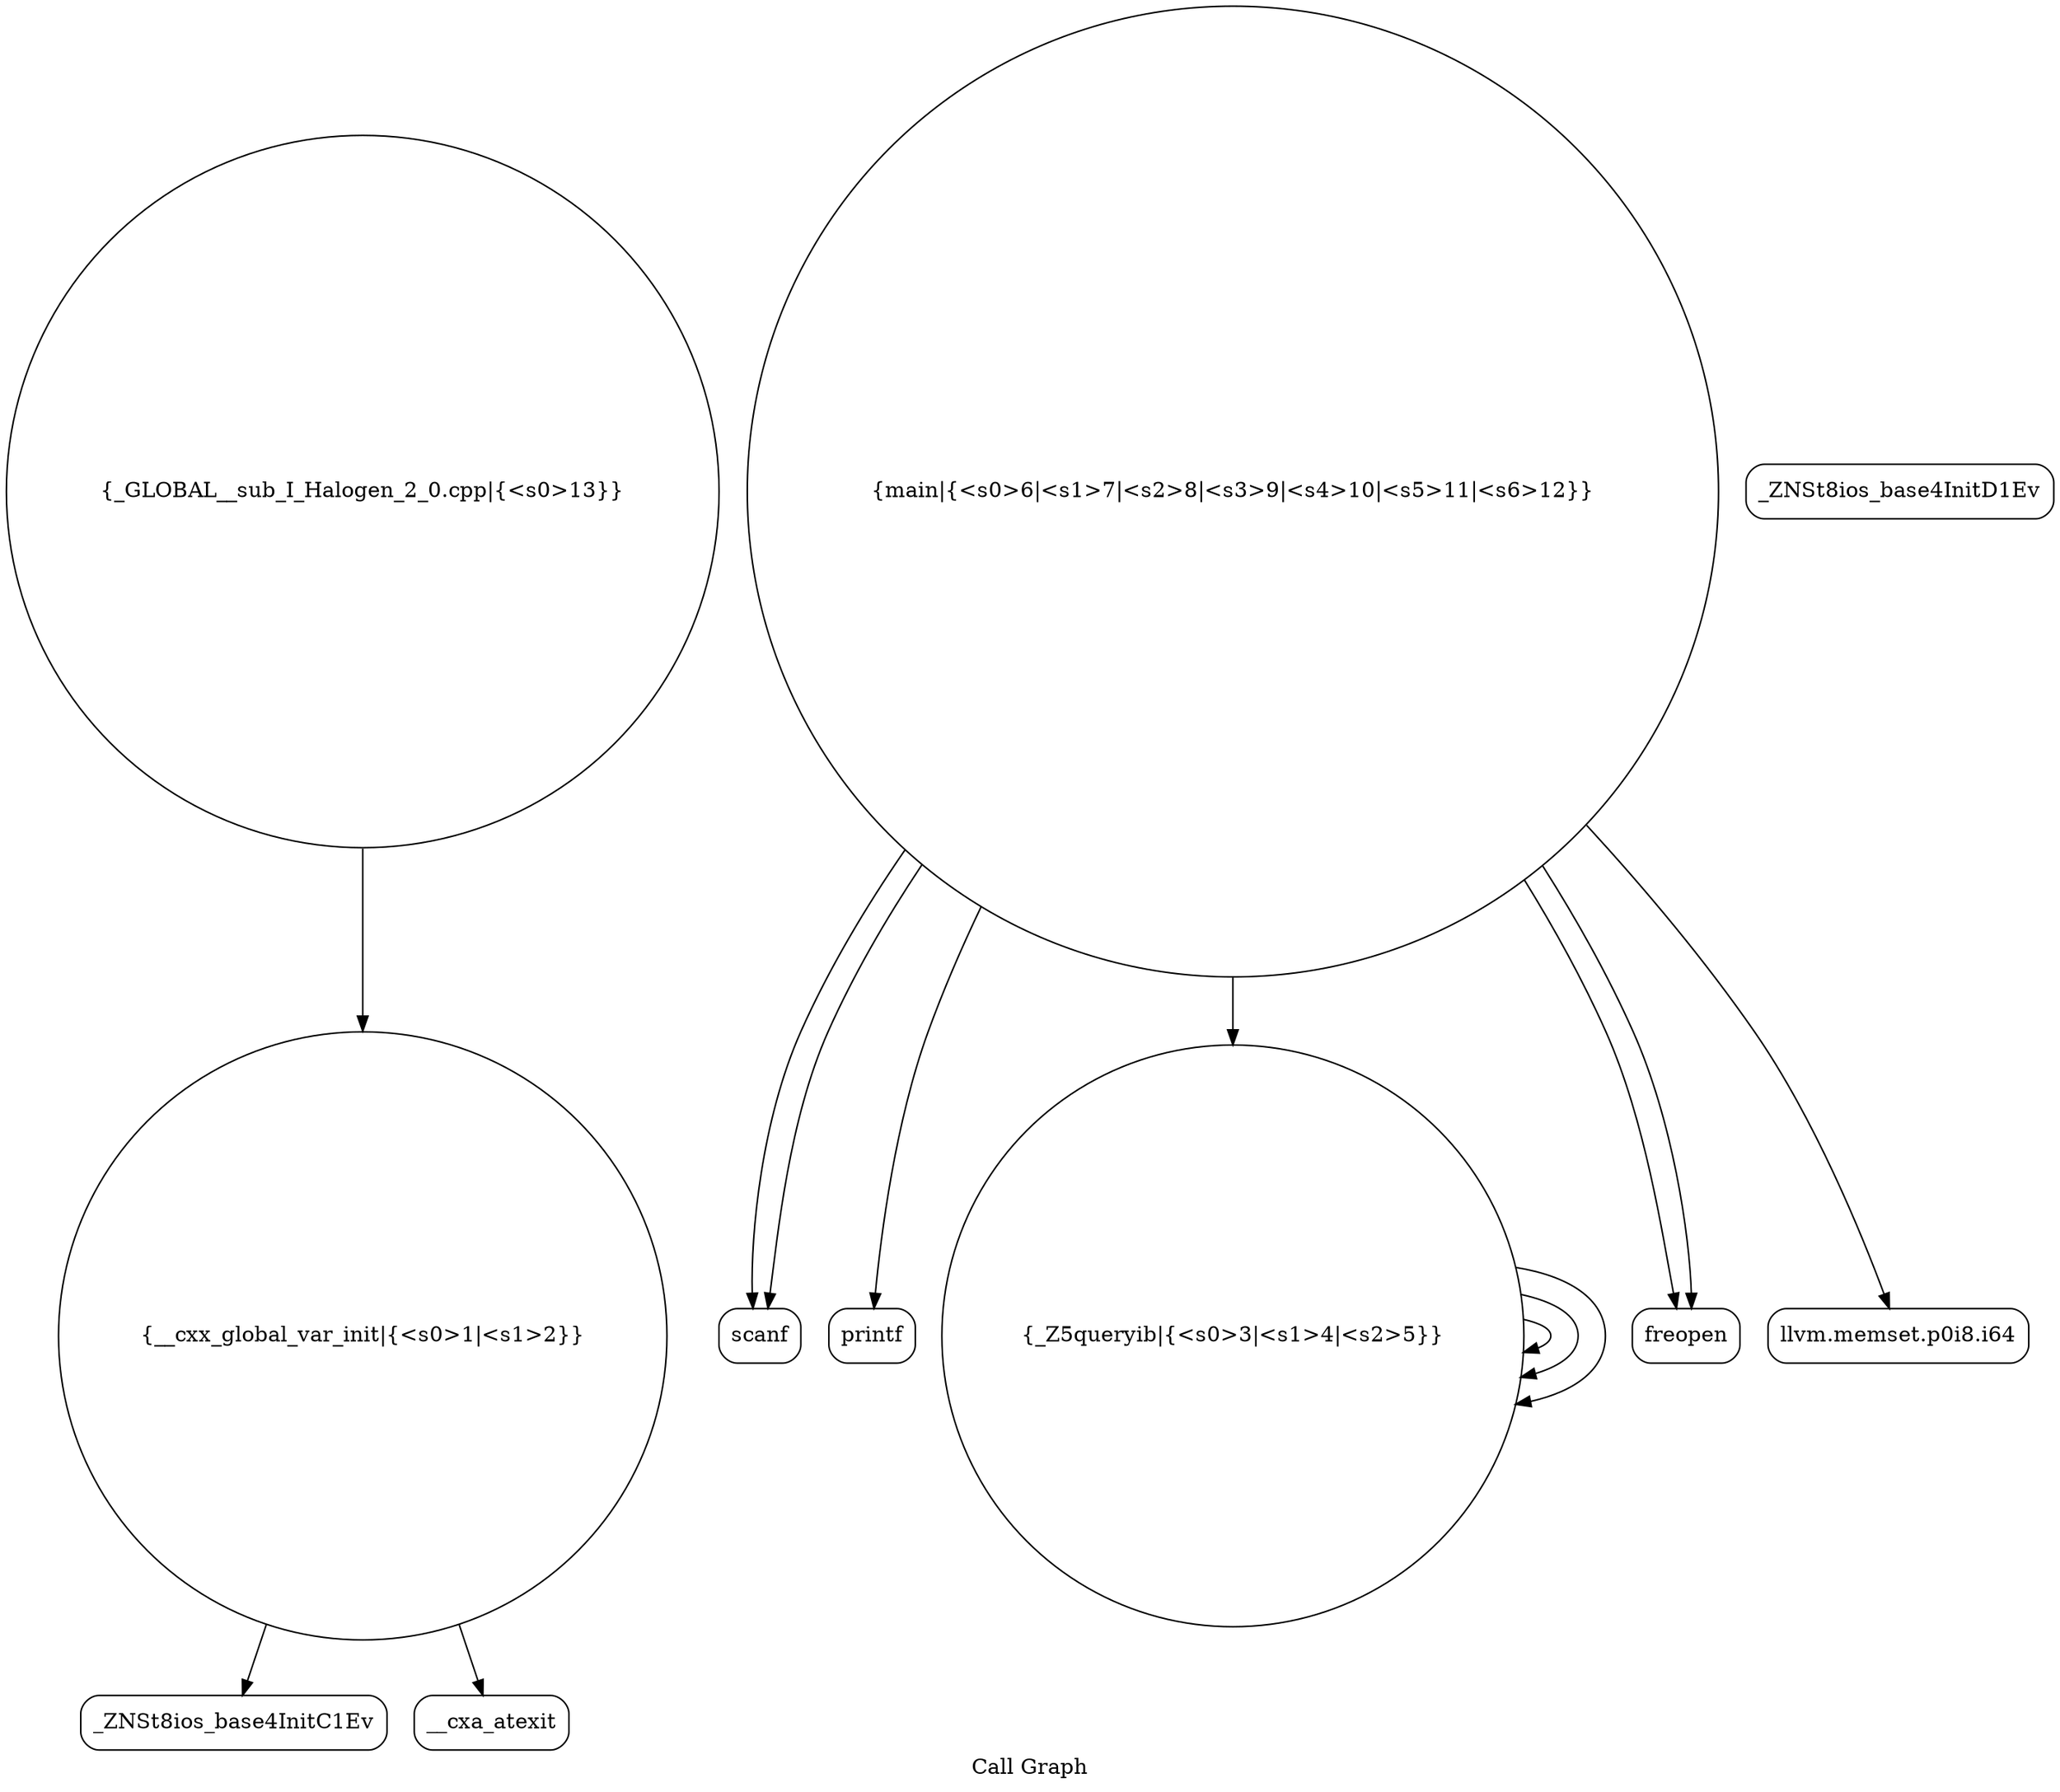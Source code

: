 digraph "Call Graph" {
	label="Call Graph";

	Node0x55f95075b500 [shape=record,shape=circle,label="{__cxx_global_var_init|{<s0>1|<s1>2}}"];
	Node0x55f95075b500:s0 -> Node0x55f95075b990[color=black];
	Node0x55f95075b500:s1 -> Node0x55f95075ba90[color=black];
	Node0x55f95075bc90 [shape=record,shape=Mrecord,label="{scanf}"];
	Node0x55f95075ba10 [shape=record,shape=Mrecord,label="{_ZNSt8ios_base4InitD1Ev}"];
	Node0x55f95075bd90 [shape=record,shape=Mrecord,label="{printf}"];
	Node0x55f95075bb10 [shape=record,shape=circle,label="{_Z5queryib|{<s0>3|<s1>4|<s2>5}}"];
	Node0x55f95075bb10:s0 -> Node0x55f95075bb10[color=black];
	Node0x55f95075bb10:s1 -> Node0x55f95075bb10[color=black];
	Node0x55f95075bb10:s2 -> Node0x55f95075bb10[color=black];
	Node0x55f95075bc10 [shape=record,shape=Mrecord,label="{freopen}"];
	Node0x55f95075b990 [shape=record,shape=Mrecord,label="{_ZNSt8ios_base4InitC1Ev}"];
	Node0x55f95075bd10 [shape=record,shape=Mrecord,label="{llvm.memset.p0i8.i64}"];
	Node0x55f95075ba90 [shape=record,shape=Mrecord,label="{__cxa_atexit}"];
	Node0x55f95075be10 [shape=record,shape=circle,label="{_GLOBAL__sub_I_Halogen_2_0.cpp|{<s0>13}}"];
	Node0x55f95075be10:s0 -> Node0x55f95075b500[color=black];
	Node0x55f95075bb90 [shape=record,shape=circle,label="{main|{<s0>6|<s1>7|<s2>8|<s3>9|<s4>10|<s5>11|<s6>12}}"];
	Node0x55f95075bb90:s0 -> Node0x55f95075bc10[color=black];
	Node0x55f95075bb90:s1 -> Node0x55f95075bc10[color=black];
	Node0x55f95075bb90:s2 -> Node0x55f95075bc90[color=black];
	Node0x55f95075bb90:s3 -> Node0x55f95075bd10[color=black];
	Node0x55f95075bb90:s4 -> Node0x55f95075bc90[color=black];
	Node0x55f95075bb90:s5 -> Node0x55f95075bb10[color=black];
	Node0x55f95075bb90:s6 -> Node0x55f95075bd90[color=black];
}
